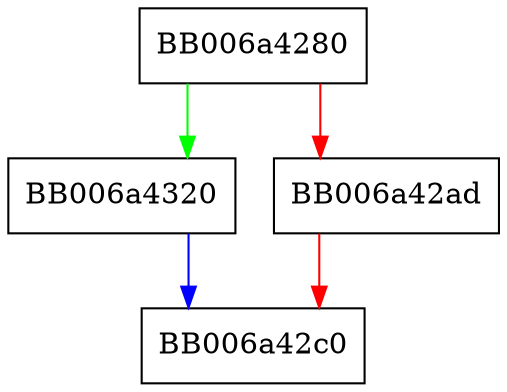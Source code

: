 digraph cipher_hw_sm4_xts_generic_initkey {
  node [shape="box"];
  graph [splines=ortho];
  BB006a4280 -> BB006a4320 [color="green"];
  BB006a4280 -> BB006a42ad [color="red"];
  BB006a42ad -> BB006a42c0 [color="red"];
  BB006a4320 -> BB006a42c0 [color="blue"];
}